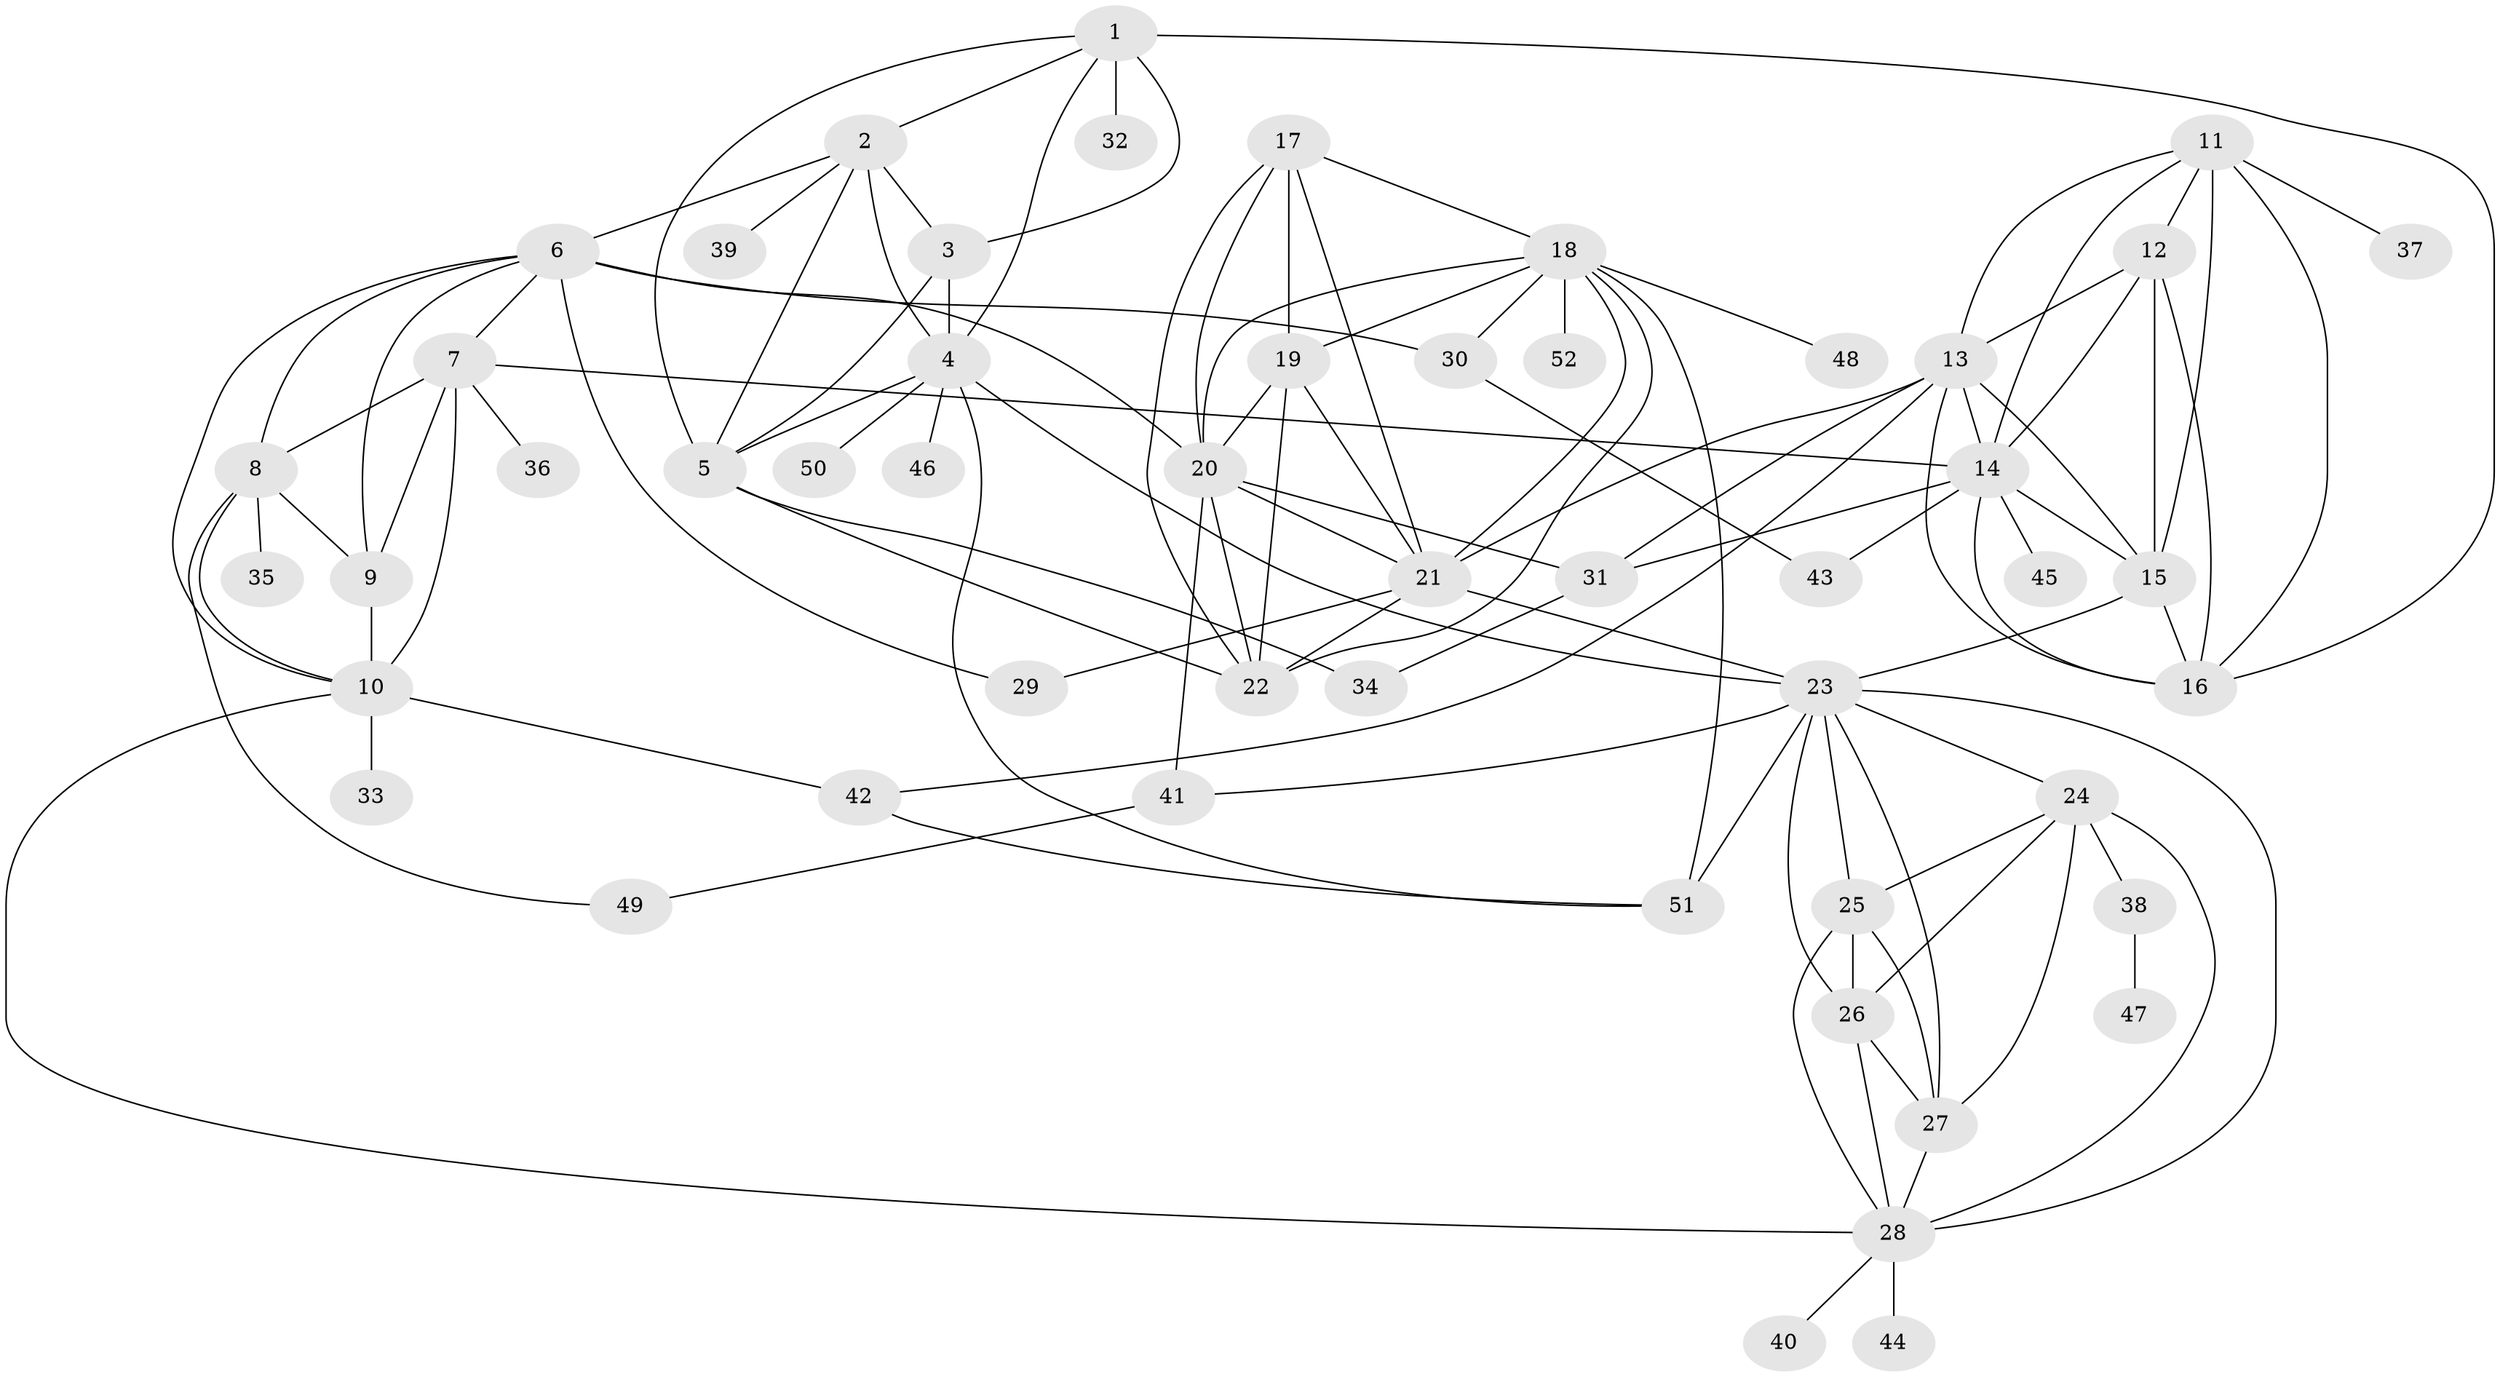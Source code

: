 // original degree distribution, {5: 0.023809523809523808, 8: 0.03968253968253968, 12: 0.023809523809523808, 6: 0.047619047619047616, 10: 0.023809523809523808, 11: 0.015873015873015872, 13: 0.023809523809523808, 7: 0.031746031746031744, 9: 0.015873015873015872, 2: 0.11904761904761904, 1: 0.5952380952380952, 4: 0.015873015873015872, 3: 0.023809523809523808}
// Generated by graph-tools (version 1.1) at 2025/52/03/04/25 22:52:08]
// undirected, 52 vertices, 111 edges
graph export_dot {
  node [color=gray90,style=filled];
  1;
  2;
  3;
  4;
  5;
  6;
  7;
  8;
  9;
  10;
  11;
  12;
  13;
  14;
  15;
  16;
  17;
  18;
  19;
  20;
  21;
  22;
  23;
  24;
  25;
  26;
  27;
  28;
  29;
  30;
  31;
  32;
  33;
  34;
  35;
  36;
  37;
  38;
  39;
  40;
  41;
  42;
  43;
  44;
  45;
  46;
  47;
  48;
  49;
  50;
  51;
  52;
  1 -- 2 [weight=2.0];
  1 -- 3 [weight=2.0];
  1 -- 4 [weight=2.0];
  1 -- 5 [weight=2.0];
  1 -- 16 [weight=1.0];
  1 -- 32 [weight=6.0];
  2 -- 3 [weight=1.0];
  2 -- 4 [weight=1.0];
  2 -- 5 [weight=1.0];
  2 -- 6 [weight=1.0];
  2 -- 39 [weight=1.0];
  3 -- 4 [weight=1.0];
  3 -- 5 [weight=1.0];
  4 -- 5 [weight=1.0];
  4 -- 23 [weight=1.0];
  4 -- 46 [weight=1.0];
  4 -- 50 [weight=1.0];
  4 -- 51 [weight=1.0];
  5 -- 22 [weight=1.0];
  5 -- 34 [weight=4.0];
  6 -- 7 [weight=2.0];
  6 -- 8 [weight=1.0];
  6 -- 9 [weight=1.0];
  6 -- 10 [weight=1.0];
  6 -- 20 [weight=1.0];
  6 -- 29 [weight=3.0];
  6 -- 30 [weight=1.0];
  7 -- 8 [weight=2.0];
  7 -- 9 [weight=2.0];
  7 -- 10 [weight=2.0];
  7 -- 14 [weight=1.0];
  7 -- 36 [weight=1.0];
  8 -- 9 [weight=1.0];
  8 -- 10 [weight=1.0];
  8 -- 35 [weight=1.0];
  8 -- 49 [weight=1.0];
  9 -- 10 [weight=1.0];
  10 -- 28 [weight=1.0];
  10 -- 33 [weight=5.0];
  10 -- 42 [weight=1.0];
  11 -- 12 [weight=1.0];
  11 -- 13 [weight=1.0];
  11 -- 14 [weight=1.0];
  11 -- 15 [weight=1.0];
  11 -- 16 [weight=1.0];
  11 -- 37 [weight=1.0];
  12 -- 13 [weight=1.0];
  12 -- 14 [weight=1.0];
  12 -- 15 [weight=1.0];
  12 -- 16 [weight=1.0];
  13 -- 14 [weight=1.0];
  13 -- 15 [weight=1.0];
  13 -- 16 [weight=1.0];
  13 -- 21 [weight=1.0];
  13 -- 31 [weight=1.0];
  13 -- 42 [weight=1.0];
  14 -- 15 [weight=1.0];
  14 -- 16 [weight=1.0];
  14 -- 31 [weight=1.0];
  14 -- 43 [weight=1.0];
  14 -- 45 [weight=1.0];
  15 -- 16 [weight=1.0];
  15 -- 23 [weight=1.0];
  17 -- 18 [weight=1.0];
  17 -- 19 [weight=1.0];
  17 -- 20 [weight=1.0];
  17 -- 21 [weight=1.0];
  17 -- 22 [weight=1.0];
  18 -- 19 [weight=1.0];
  18 -- 20 [weight=1.0];
  18 -- 21 [weight=1.0];
  18 -- 22 [weight=1.0];
  18 -- 30 [weight=1.0];
  18 -- 48 [weight=1.0];
  18 -- 51 [weight=1.0];
  18 -- 52 [weight=1.0];
  19 -- 20 [weight=1.0];
  19 -- 21 [weight=1.0];
  19 -- 22 [weight=1.0];
  20 -- 21 [weight=1.0];
  20 -- 22 [weight=1.0];
  20 -- 31 [weight=4.0];
  20 -- 41 [weight=1.0];
  21 -- 22 [weight=1.0];
  21 -- 23 [weight=1.0];
  21 -- 29 [weight=1.0];
  23 -- 24 [weight=1.0];
  23 -- 25 [weight=1.0];
  23 -- 26 [weight=1.0];
  23 -- 27 [weight=1.0];
  23 -- 28 [weight=1.0];
  23 -- 41 [weight=1.0];
  23 -- 51 [weight=3.0];
  24 -- 25 [weight=1.0];
  24 -- 26 [weight=1.0];
  24 -- 27 [weight=1.0];
  24 -- 28 [weight=1.0];
  24 -- 38 [weight=1.0];
  25 -- 26 [weight=1.0];
  25 -- 27 [weight=1.0];
  25 -- 28 [weight=1.0];
  26 -- 27 [weight=1.0];
  26 -- 28 [weight=1.0];
  27 -- 28 [weight=1.0];
  28 -- 40 [weight=1.0];
  28 -- 44 [weight=5.0];
  30 -- 43 [weight=1.0];
  31 -- 34 [weight=1.0];
  38 -- 47 [weight=1.0];
  41 -- 49 [weight=1.0];
  42 -- 51 [weight=1.0];
}
